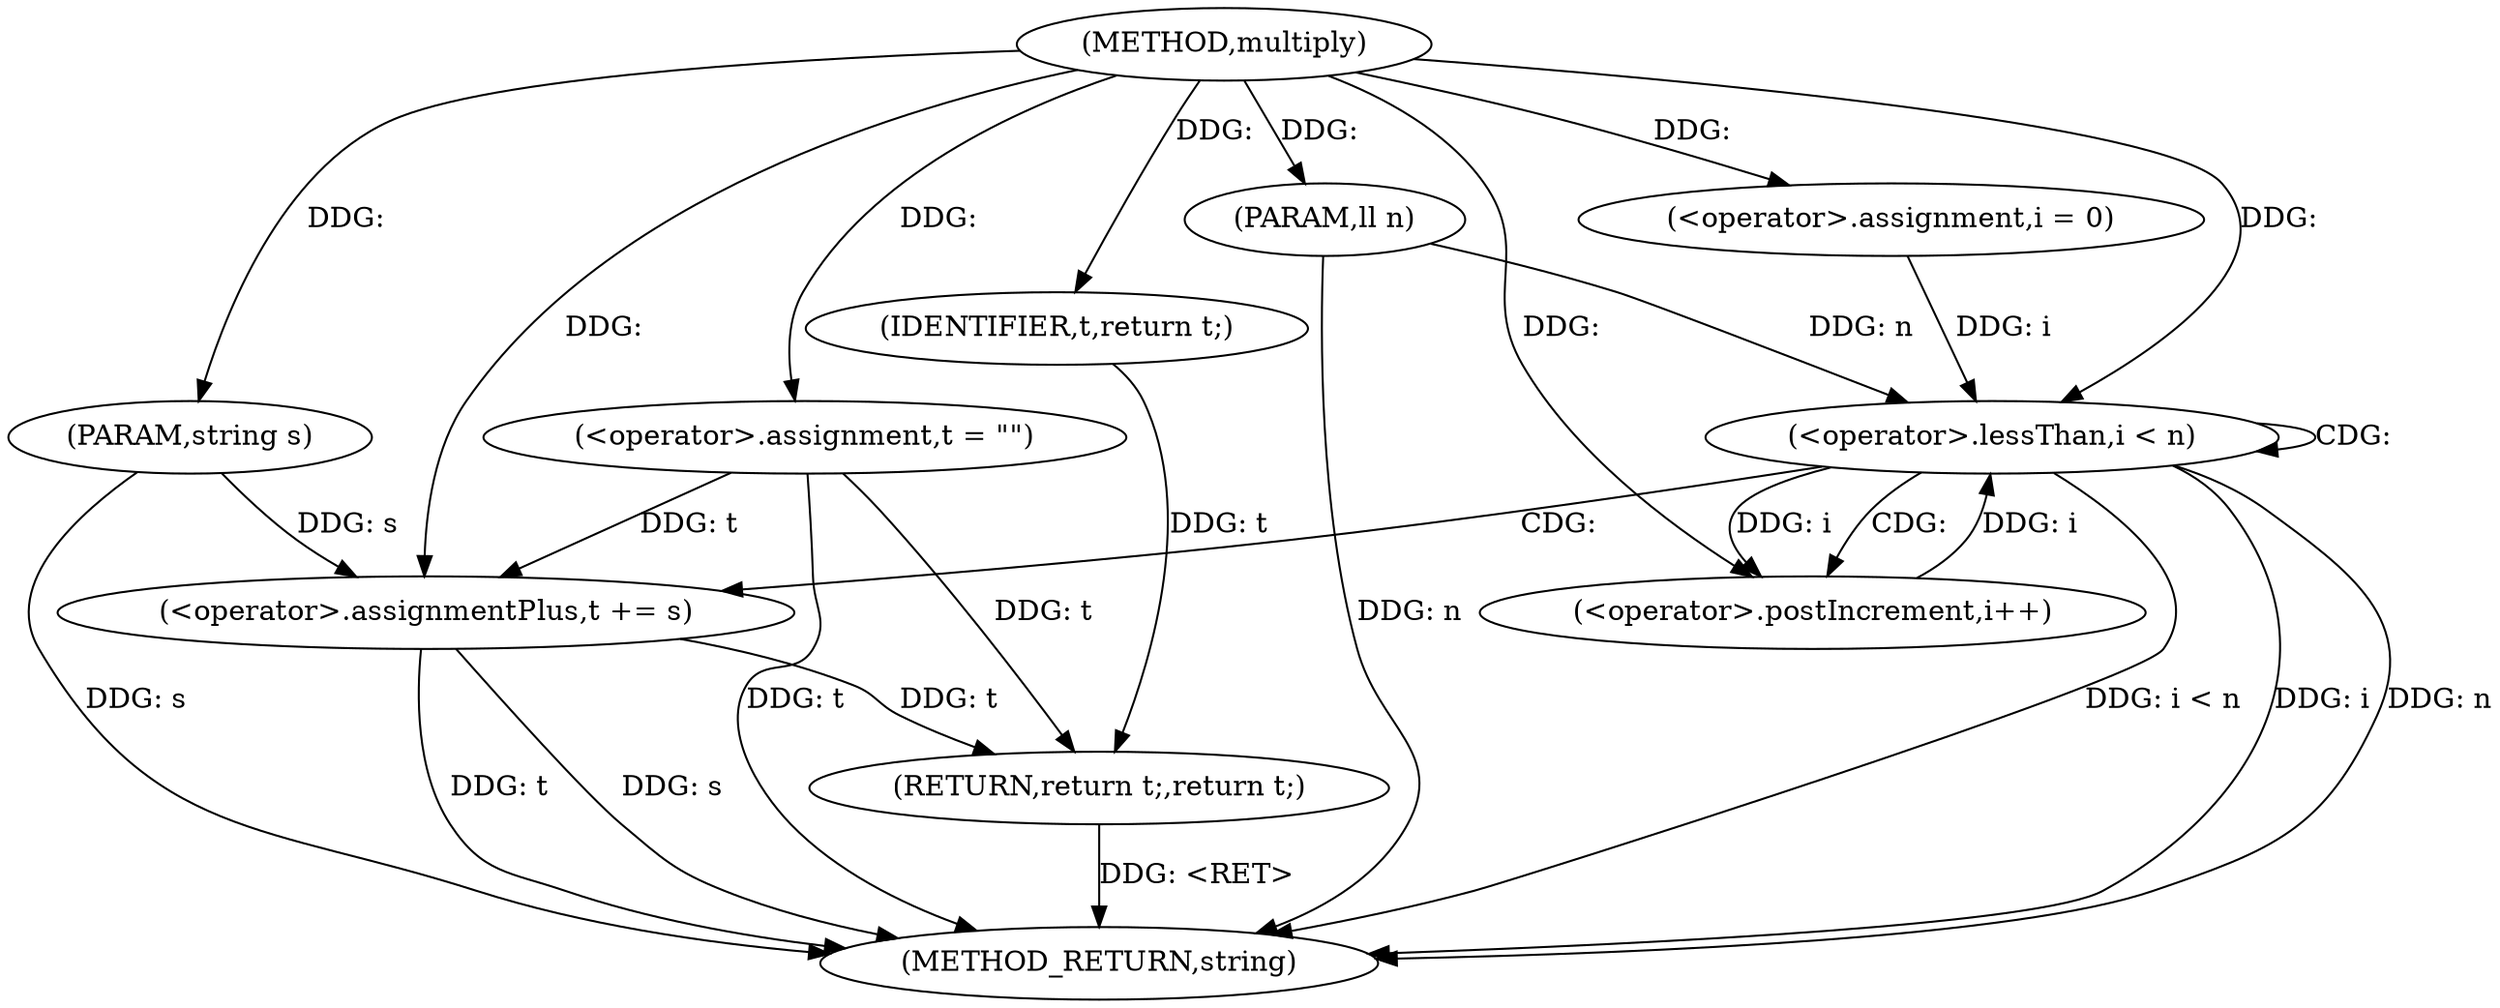 digraph "multiply" {  
"1000543" [label = "(METHOD,multiply)" ]
"1000567" [label = "(METHOD_RETURN,string)" ]
"1000544" [label = "(PARAM,string s)" ]
"1000545" [label = "(PARAM,ll n)" ]
"1000548" [label = "(<operator>.assignment,t = \"\")" ]
"1000565" [label = "(RETURN,return t;,return t;)" ]
"1000553" [label = "(<operator>.assignment,i = 0)" ]
"1000556" [label = "(<operator>.lessThan,i < n)" ]
"1000559" [label = "(<operator>.postIncrement,i++)" ]
"1000566" [label = "(IDENTIFIER,t,return t;)" ]
"1000562" [label = "(<operator>.assignmentPlus,t += s)" ]
  "1000565" -> "1000567"  [ label = "DDG: <RET>"] 
  "1000544" -> "1000567"  [ label = "DDG: s"] 
  "1000545" -> "1000567"  [ label = "DDG: n"] 
  "1000548" -> "1000567"  [ label = "DDG: t"] 
  "1000556" -> "1000567"  [ label = "DDG: i"] 
  "1000556" -> "1000567"  [ label = "DDG: n"] 
  "1000556" -> "1000567"  [ label = "DDG: i < n"] 
  "1000562" -> "1000567"  [ label = "DDG: t"] 
  "1000562" -> "1000567"  [ label = "DDG: s"] 
  "1000543" -> "1000544"  [ label = "DDG: "] 
  "1000543" -> "1000545"  [ label = "DDG: "] 
  "1000543" -> "1000548"  [ label = "DDG: "] 
  "1000566" -> "1000565"  [ label = "DDG: t"] 
  "1000548" -> "1000565"  [ label = "DDG: t"] 
  "1000562" -> "1000565"  [ label = "DDG: t"] 
  "1000543" -> "1000553"  [ label = "DDG: "] 
  "1000543" -> "1000566"  [ label = "DDG: "] 
  "1000553" -> "1000556"  [ label = "DDG: i"] 
  "1000559" -> "1000556"  [ label = "DDG: i"] 
  "1000543" -> "1000556"  [ label = "DDG: "] 
  "1000545" -> "1000556"  [ label = "DDG: n"] 
  "1000556" -> "1000559"  [ label = "DDG: i"] 
  "1000543" -> "1000559"  [ label = "DDG: "] 
  "1000544" -> "1000562"  [ label = "DDG: s"] 
  "1000543" -> "1000562"  [ label = "DDG: "] 
  "1000548" -> "1000562"  [ label = "DDG: t"] 
  "1000556" -> "1000559"  [ label = "CDG: "] 
  "1000556" -> "1000562"  [ label = "CDG: "] 
  "1000556" -> "1000556"  [ label = "CDG: "] 
}
